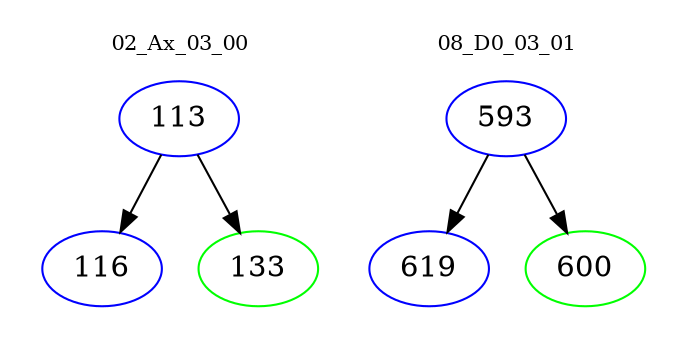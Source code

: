 digraph{
subgraph cluster_0 {
color = white
label = "02_Ax_03_00";
fontsize=10;
T0_113 [label="113", color="blue"]
T0_113 -> T0_116 [color="black"]
T0_116 [label="116", color="blue"]
T0_113 -> T0_133 [color="black"]
T0_133 [label="133", color="green"]
}
subgraph cluster_1 {
color = white
label = "08_D0_03_01";
fontsize=10;
T1_593 [label="593", color="blue"]
T1_593 -> T1_619 [color="black"]
T1_619 [label="619", color="blue"]
T1_593 -> T1_600 [color="black"]
T1_600 [label="600", color="green"]
}
}
